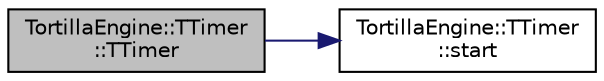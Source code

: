 digraph "TortillaEngine::TTimer::TTimer"
{
 // LATEX_PDF_SIZE
  edge [fontname="Helvetica",fontsize="10",labelfontname="Helvetica",labelfontsize="10"];
  node [fontname="Helvetica",fontsize="10",shape=record];
  rankdir="LR";
  Node1 [label="TortillaEngine::TTimer\l::TTimer",height=0.2,width=0.4,color="black", fillcolor="grey75", style="filled", fontcolor="black",tooltip="Creates and starts a timer."];
  Node1 -> Node2 [color="midnightblue",fontsize="10",style="solid",fontname="Helvetica"];
  Node2 [label="TortillaEngine::TTimer\l::start",height=0.2,width=0.4,color="black", fillcolor="white", style="filled",URL="$class_tortilla_engine_1_1_t_timer.html#a26a6f50de1d5d323609503f72fd18fe3",tooltip="Starts the timer."];
}

